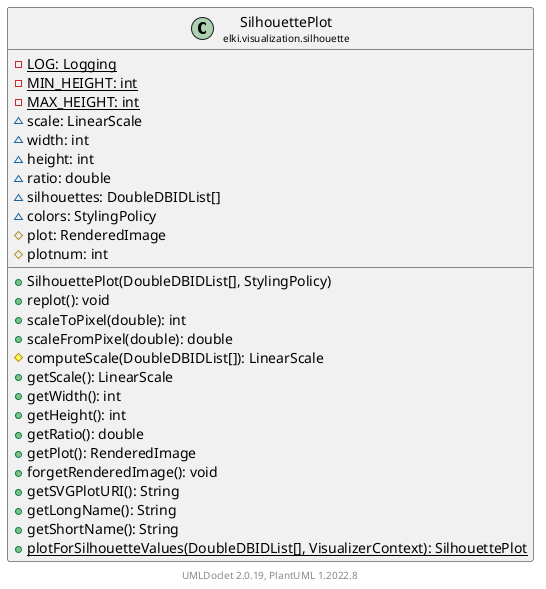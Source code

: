 @startuml
    remove .*\.(Instance|Par|Parameterizer|Factory)$
    set namespaceSeparator none
    hide empty fields
    hide empty methods

    class "<size:14>SilhouettePlot\n<size:10>elki.visualization.silhouette" as elki.visualization.silhouette.SilhouettePlot [[SilhouettePlot.html]] {
        {static} -LOG: Logging
        {static} -MIN_HEIGHT: int
        {static} -MAX_HEIGHT: int
        ~scale: LinearScale
        ~width: int
        ~height: int
        ~ratio: double
        ~silhouettes: DoubleDBIDList[]
        ~colors: StylingPolicy
        #plot: RenderedImage
        #plotnum: int
        +SilhouettePlot(DoubleDBIDList[], StylingPolicy)
        +replot(): void
        +scaleToPixel(double): int
        +scaleFromPixel(double): double
        #computeScale(DoubleDBIDList[]): LinearScale
        +getScale(): LinearScale
        +getWidth(): int
        +getHeight(): int
        +getRatio(): double
        +getPlot(): RenderedImage
        +forgetRenderedImage(): void
        +getSVGPlotURI(): String
        +getLongName(): String
        +getShortName(): String
        {static} +plotForSilhouetteValues(DoubleDBIDList[], VisualizerContext): SilhouettePlot
    }

    center footer UMLDoclet 2.0.19, PlantUML 1.2022.8
@enduml
